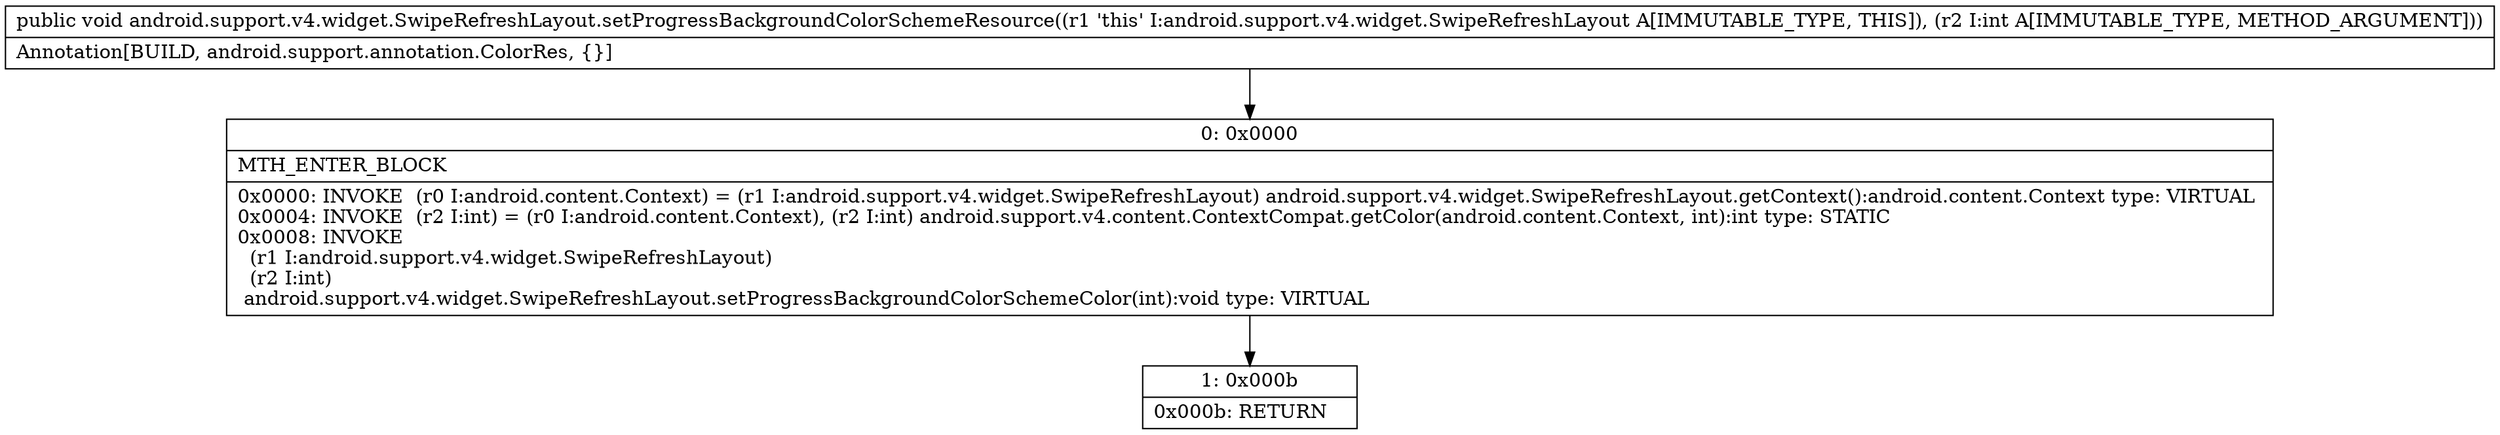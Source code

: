 digraph "CFG forandroid.support.v4.widget.SwipeRefreshLayout.setProgressBackgroundColorSchemeResource(I)V" {
Node_0 [shape=record,label="{0\:\ 0x0000|MTH_ENTER_BLOCK\l|0x0000: INVOKE  (r0 I:android.content.Context) = (r1 I:android.support.v4.widget.SwipeRefreshLayout) android.support.v4.widget.SwipeRefreshLayout.getContext():android.content.Context type: VIRTUAL \l0x0004: INVOKE  (r2 I:int) = (r0 I:android.content.Context), (r2 I:int) android.support.v4.content.ContextCompat.getColor(android.content.Context, int):int type: STATIC \l0x0008: INVOKE  \l  (r1 I:android.support.v4.widget.SwipeRefreshLayout)\l  (r2 I:int)\l android.support.v4.widget.SwipeRefreshLayout.setProgressBackgroundColorSchemeColor(int):void type: VIRTUAL \l}"];
Node_1 [shape=record,label="{1\:\ 0x000b|0x000b: RETURN   \l}"];
MethodNode[shape=record,label="{public void android.support.v4.widget.SwipeRefreshLayout.setProgressBackgroundColorSchemeResource((r1 'this' I:android.support.v4.widget.SwipeRefreshLayout A[IMMUTABLE_TYPE, THIS]), (r2 I:int A[IMMUTABLE_TYPE, METHOD_ARGUMENT]))  | Annotation[BUILD, android.support.annotation.ColorRes, \{\}]\l}"];
MethodNode -> Node_0;
Node_0 -> Node_1;
}

